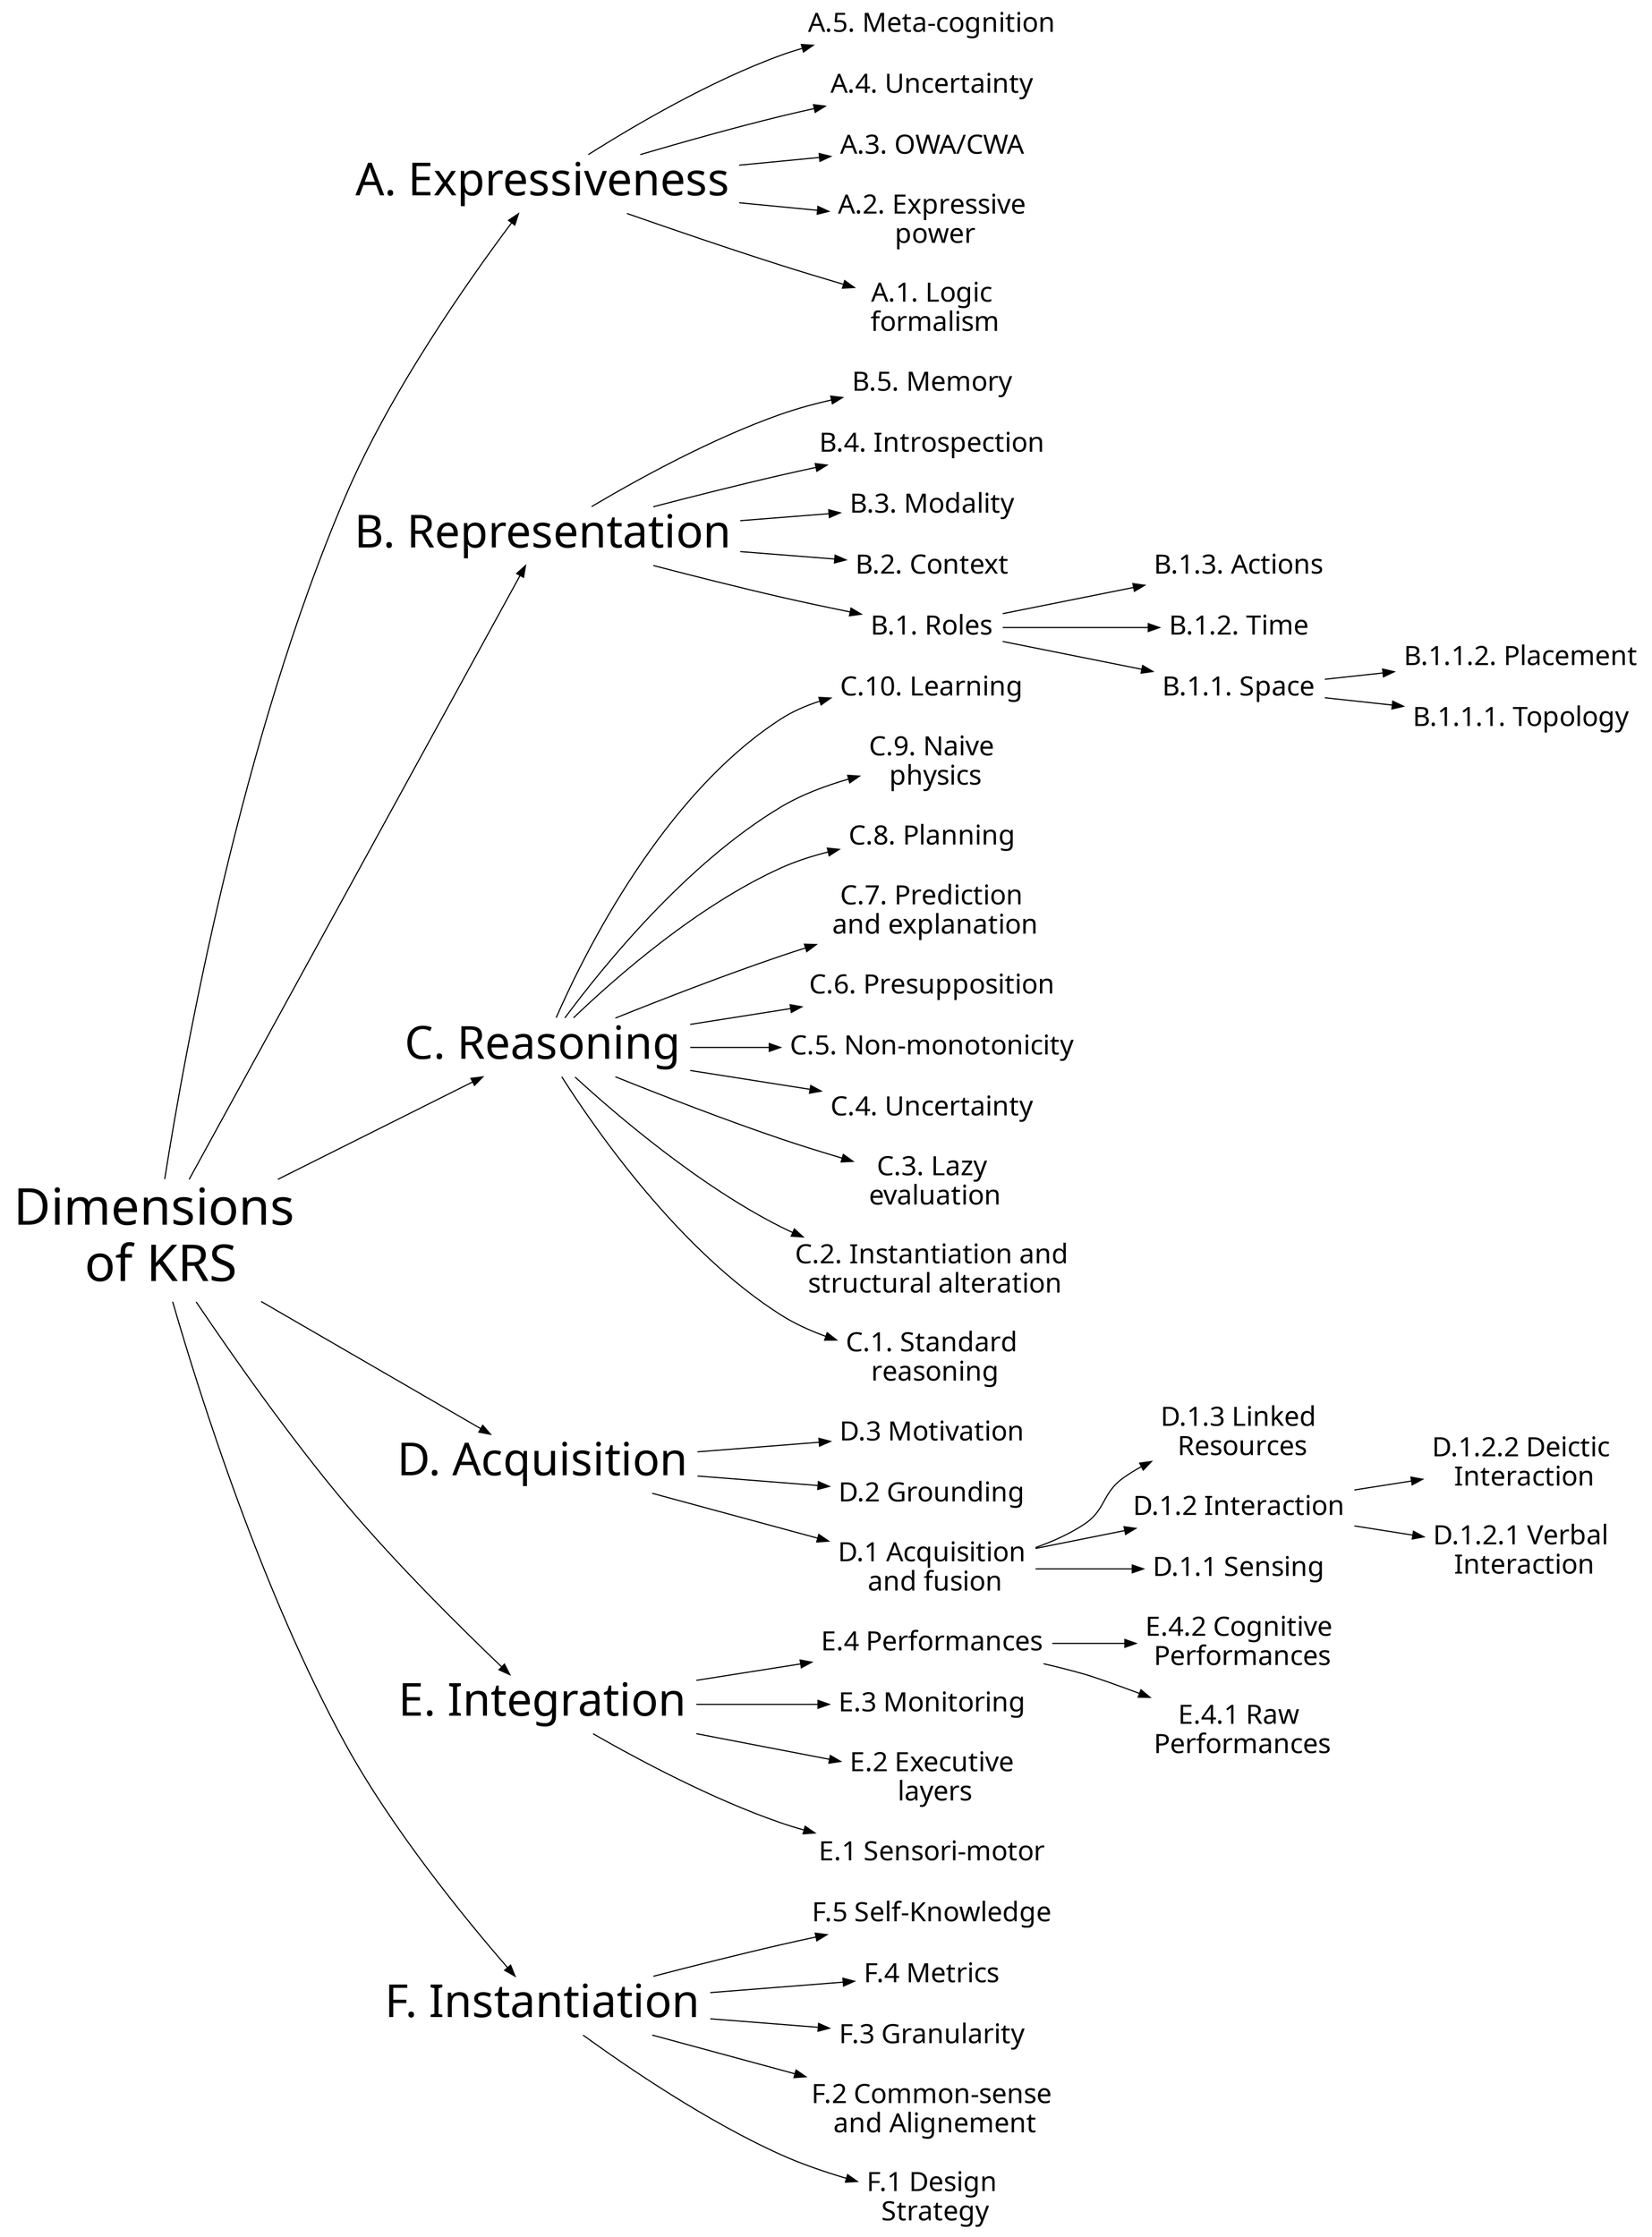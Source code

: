 strict digraph Knowledge {

rankdir=LR;
overlap=scale;

node [shape=plaintext,fontsize=24,fontname="Ubuntu"];

root [label="Dimensions\n of KRS", fontsize=45];
root -> A;
root -> B;
root -> C;
root -> D;
root -> E;
root -> F;

F [label="F. Instantiation", fontsize=40];
E [label="E. Integration", fontsize=40];
D [label="D. Acquisition", fontsize=40];
C [label="C. Reasoning", fontsize=40];
B [label="B. Representation", fontsize=40];
A [label="A. Expressiveness", fontsize=40];


A5 [label="A.5. Meta-cognition"];
A4 [label="A.4. Uncertainty"];
A3 [label="A.3. OWA/CWA"];
A2 [label="A.2. Expressive\n power"];
A1 [label="A.1. Logic\n formalism"];

A -> A1;
A -> A2;
A -> A3;
A -> A4;
A -> A5;

B5 [label="B.5. Memory"];
B4 [label="B.4. Introspection"];
B3 [label="B.3. Modality"];
B2 [label="B.2. Context"];
B1 [label="B.1. Roles"];


B13 [label="B.1.3. Actions"];
B12 [label="B.1.2. Time"];
B11 [label="B.1.1. Space"];

B112 [label="B.1.1.2. Placement"];
B111 [label="B.1.1.1. Topology"];

B -> B1 -> B11 -> B111;
           B11 -> B112;
     B1 -> B12;
     B1 -> B13;
B -> B2;
B -> B3;
B -> B4;
B -> B5;



C10 [label="C.10. Learning"];
C9 [label="C.9. Naive\n physics"];
C8 [label="C.8. Planning"];
C7 [label="C.7. Prediction\n and explanation"];
C6 [label="C.6. Presupposition"];
C5 [label="C.5. Non-monotonicity"];
C4 [label="C.4. Uncertainty"];
C3 [label="C.3. Lazy\n evaluation"];
C2 [label="C.2. Instantiation and\n structural alteration"];
C1 [label="C.1. Standard\n reasoning"];

C -> C1;
C -> C2;
C -> C3;
C -> C4;
C -> C5;
C -> C6;
C -> C7;
C -> C8;
C -> C9;
C -> C10;

D3 [label="D.3 Motivation"];
D2 [label="D.2 Grounding"];
D1 [label="D.1 Acquisition\n and fusion"];

D13 [label="D.1.3 Linked\n Resources"];
D12 [label="D.1.2 Interaction"];
D11 [label="D.1.1 Sensing"];

D122 [label="D.1.2.2 Deictic\n Interaction"];
D121 [label="D.1.2.1 Verbal\n Interaction"];

D -> D1 -> D11;
     D1 -> D12 -> D121;
           D12 -> D122;
     D1 -> D13;
D -> D2;
D -> D3;

E4 [label="E.4 Performances"];
E3 [label="E.3 Monitoring"];
E2 [label="E.2 Executive\n layers"];
E1 [label="E.1 Sensori-motor"];

E42 [label="E.4.2 Cognitive\n Performances"];
E41 [label="E.4.1 Raw\n Performances"];

E -> E1;
E -> E2;
E -> E3;
E -> E4 -> E41;
     E4 -> E42;

F5 [label="F.5 Self-Knowledge"];
F4 [label="F.4 Metrics"];
F3 [label="F.3 Granularity"];
F2 [label="F.2 Common-sense\n and Alignement"];
F1 [label="F.1 Design\n Strategy"];

F -> F1;
F -> F2;
F -> F3;
F -> F4;
F -> F5;

}
            

